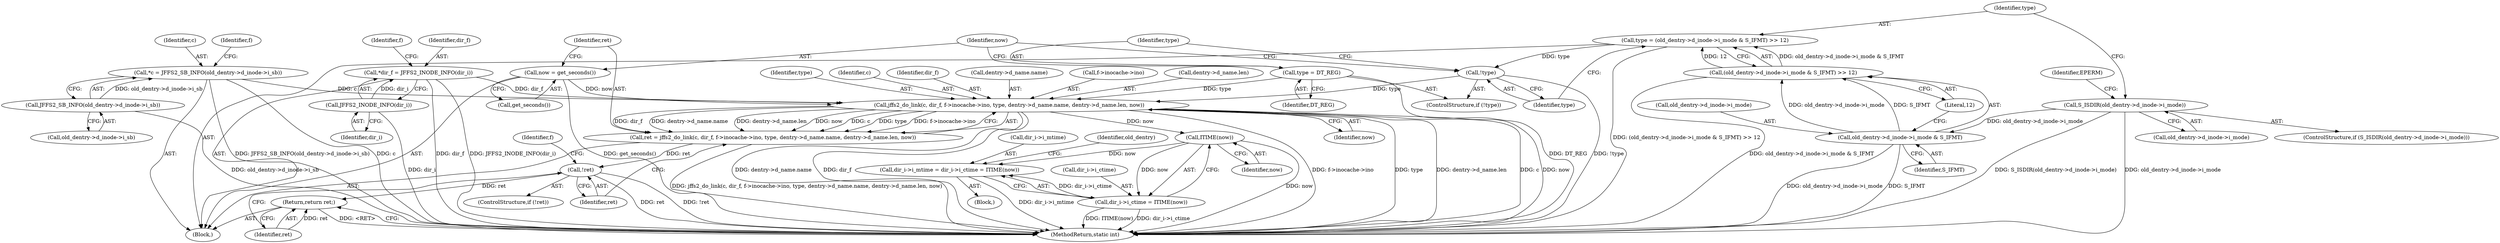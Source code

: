 digraph "0_infradead_9ed437c50d89eabae763dd422579f73fdebf288d_0@pointer" {
"1000369" [label="(Call,jffs2_do_link(c, dir_f, f->inocache->ino, type, dentry->d_name.name, dentry->d_name.len, now))"];
"1000306" [label="(Call,*c = JFFS2_SB_INFO(old_dentry->d_inode->i_sb))"];
"1000308" [label="(Call,JFFS2_SB_INFO(old_dentry->d_inode->i_sb))"];
"1000322" [label="(Call,*dir_f = JFFS2_INODE_INFO(dir_i))"];
"1000324" [label="(Call,JFFS2_INODE_INFO(dir_i))"];
"1000359" [label="(Call,!type)"];
"1000347" [label="(Call,type = (old_dentry->d_inode->i_mode & S_IFMT) >> 12)"];
"1000349" [label="(Call,(old_dentry->d_inode->i_mode & S_IFMT) >> 12)"];
"1000350" [label="(Call,old_dentry->d_inode->i_mode & S_IFMT)"];
"1000338" [label="(Call,S_ISDIR(old_dentry->d_inode->i_mode))"];
"1000361" [label="(Call,type = DT_REG)"];
"1000364" [label="(Call,now = get_seconds())"];
"1000367" [label="(Call,ret = jffs2_do_link(c, dir_f, f->inocache->ino, type, dentry->d_name.name, dentry->d_name.len, now))"];
"1000390" [label="(Call,!ret)"];
"1000437" [label="(Return,return ret;)"];
"1000428" [label="(Call,ITIME(now))"];
"1000420" [label="(Call,dir_i->i_mtime = dir_i->i_ctime = ITIME(now))"];
"1000424" [label="(Call,dir_i->i_ctime = ITIME(now))"];
"1000493" [label="(MethodReturn,static int)"];
"1000361" [label="(Call,type = DT_REG)"];
"1000338" [label="(Call,S_ISDIR(old_dentry->d_inode->i_mode))"];
"1000438" [label="(Identifier,ret)"];
"1000388" [label="(Identifier,now)"];
"1000378" [label="(Call,dentry->d_name.name)"];
"1000359" [label="(Call,!type)"];
"1000348" [label="(Identifier,type)"];
"1000366" [label="(Call,get_seconds())"];
"1000372" [label="(Call,f->inocache->ino)"];
"1000420" [label="(Call,dir_i->i_mtime = dir_i->i_ctime = ITIME(now))"];
"1000389" [label="(ControlStructure,if (!ret))"];
"1000324" [label="(Call,JFFS2_INODE_INFO(dir_i))"];
"1000367" [label="(Call,ret = jffs2_do_link(c, dir_f, f->inocache->ino, type, dentry->d_name.name, dentry->d_name.len, now))"];
"1000309" [label="(Call,old_dentry->d_inode->i_sb)"];
"1000368" [label="(Identifier,ret)"];
"1000383" [label="(Call,dentry->d_name.len)"];
"1000390" [label="(Call,!ret)"];
"1000424" [label="(Call,dir_i->i_ctime = ITIME(now))"];
"1000429" [label="(Identifier,now)"];
"1000337" [label="(ControlStructure,if (S_ISDIR(old_dentry->d_inode->i_mode)))"];
"1000357" [label="(Literal,12)"];
"1000377" [label="(Identifier,type)"];
"1000369" [label="(Call,jffs2_do_link(c, dir_f, f->inocache->ino, type, dentry->d_name.name, dentry->d_name.len, now))"];
"1000392" [label="(Block,)"];
"1000364" [label="(Call,now = get_seconds())"];
"1000428" [label="(Call,ITIME(now))"];
"1000363" [label="(Identifier,DT_REG)"];
"1000370" [label="(Identifier,c)"];
"1000351" [label="(Call,old_dentry->d_inode->i_mode)"];
"1000356" [label="(Identifier,S_IFMT)"];
"1000358" [label="(ControlStructure,if (!type))"];
"1000332" [label="(Identifier,f)"];
"1000425" [label="(Call,dir_i->i_ctime)"];
"1000306" [label="(Call,*c = JFFS2_SB_INFO(old_dentry->d_inode->i_sb))"];
"1000323" [label="(Identifier,dir_f)"];
"1000371" [label="(Identifier,dir_f)"];
"1000346" [label="(Identifier,EPERM)"];
"1000437" [label="(Return,return ret;)"];
"1000362" [label="(Identifier,type)"];
"1000349" [label="(Call,(old_dentry->d_inode->i_mode & S_IFMT) >> 12)"];
"1000350" [label="(Call,old_dentry->d_inode->i_mode & S_IFMT)"];
"1000304" [label="(Block,)"];
"1000421" [label="(Call,dir_i->i_mtime)"];
"1000325" [label="(Identifier,dir_i)"];
"1000365" [label="(Identifier,now)"];
"1000396" [label="(Identifier,f)"];
"1000360" [label="(Identifier,type)"];
"1000308" [label="(Call,JFFS2_SB_INFO(old_dentry->d_inode->i_sb))"];
"1000434" [label="(Identifier,old_dentry)"];
"1000307" [label="(Identifier,c)"];
"1000322" [label="(Call,*dir_f = JFFS2_INODE_INFO(dir_i))"];
"1000316" [label="(Identifier,f)"];
"1000339" [label="(Call,old_dentry->d_inode->i_mode)"];
"1000391" [label="(Identifier,ret)"];
"1000347" [label="(Call,type = (old_dentry->d_inode->i_mode & S_IFMT) >> 12)"];
"1000369" -> "1000367"  [label="AST: "];
"1000369" -> "1000388"  [label="CFG: "];
"1000370" -> "1000369"  [label="AST: "];
"1000371" -> "1000369"  [label="AST: "];
"1000372" -> "1000369"  [label="AST: "];
"1000377" -> "1000369"  [label="AST: "];
"1000378" -> "1000369"  [label="AST: "];
"1000383" -> "1000369"  [label="AST: "];
"1000388" -> "1000369"  [label="AST: "];
"1000367" -> "1000369"  [label="CFG: "];
"1000369" -> "1000493"  [label="DDG: type"];
"1000369" -> "1000493"  [label="DDG: dentry->d_name.len"];
"1000369" -> "1000493"  [label="DDG: c"];
"1000369" -> "1000493"  [label="DDG: now"];
"1000369" -> "1000493"  [label="DDG: dentry->d_name.name"];
"1000369" -> "1000493"  [label="DDG: f->inocache->ino"];
"1000369" -> "1000493"  [label="DDG: dir_f"];
"1000369" -> "1000367"  [label="DDG: dir_f"];
"1000369" -> "1000367"  [label="DDG: dentry->d_name.name"];
"1000369" -> "1000367"  [label="DDG: dentry->d_name.len"];
"1000369" -> "1000367"  [label="DDG: now"];
"1000369" -> "1000367"  [label="DDG: c"];
"1000369" -> "1000367"  [label="DDG: type"];
"1000369" -> "1000367"  [label="DDG: f->inocache->ino"];
"1000306" -> "1000369"  [label="DDG: c"];
"1000322" -> "1000369"  [label="DDG: dir_f"];
"1000359" -> "1000369"  [label="DDG: type"];
"1000361" -> "1000369"  [label="DDG: type"];
"1000364" -> "1000369"  [label="DDG: now"];
"1000369" -> "1000428"  [label="DDG: now"];
"1000306" -> "1000304"  [label="AST: "];
"1000306" -> "1000308"  [label="CFG: "];
"1000307" -> "1000306"  [label="AST: "];
"1000308" -> "1000306"  [label="AST: "];
"1000316" -> "1000306"  [label="CFG: "];
"1000306" -> "1000493"  [label="DDG: c"];
"1000306" -> "1000493"  [label="DDG: JFFS2_SB_INFO(old_dentry->d_inode->i_sb)"];
"1000308" -> "1000306"  [label="DDG: old_dentry->d_inode->i_sb"];
"1000308" -> "1000309"  [label="CFG: "];
"1000309" -> "1000308"  [label="AST: "];
"1000308" -> "1000493"  [label="DDG: old_dentry->d_inode->i_sb"];
"1000322" -> "1000304"  [label="AST: "];
"1000322" -> "1000324"  [label="CFG: "];
"1000323" -> "1000322"  [label="AST: "];
"1000324" -> "1000322"  [label="AST: "];
"1000332" -> "1000322"  [label="CFG: "];
"1000322" -> "1000493"  [label="DDG: JFFS2_INODE_INFO(dir_i)"];
"1000322" -> "1000493"  [label="DDG: dir_f"];
"1000324" -> "1000322"  [label="DDG: dir_i"];
"1000324" -> "1000325"  [label="CFG: "];
"1000325" -> "1000324"  [label="AST: "];
"1000324" -> "1000493"  [label="DDG: dir_i"];
"1000359" -> "1000358"  [label="AST: "];
"1000359" -> "1000360"  [label="CFG: "];
"1000360" -> "1000359"  [label="AST: "];
"1000362" -> "1000359"  [label="CFG: "];
"1000365" -> "1000359"  [label="CFG: "];
"1000359" -> "1000493"  [label="DDG: !type"];
"1000347" -> "1000359"  [label="DDG: type"];
"1000347" -> "1000304"  [label="AST: "];
"1000347" -> "1000349"  [label="CFG: "];
"1000348" -> "1000347"  [label="AST: "];
"1000349" -> "1000347"  [label="AST: "];
"1000360" -> "1000347"  [label="CFG: "];
"1000347" -> "1000493"  [label="DDG: (old_dentry->d_inode->i_mode & S_IFMT) >> 12"];
"1000349" -> "1000347"  [label="DDG: old_dentry->d_inode->i_mode & S_IFMT"];
"1000349" -> "1000347"  [label="DDG: 12"];
"1000349" -> "1000357"  [label="CFG: "];
"1000350" -> "1000349"  [label="AST: "];
"1000357" -> "1000349"  [label="AST: "];
"1000349" -> "1000493"  [label="DDG: old_dentry->d_inode->i_mode & S_IFMT"];
"1000350" -> "1000349"  [label="DDG: old_dentry->d_inode->i_mode"];
"1000350" -> "1000349"  [label="DDG: S_IFMT"];
"1000350" -> "1000356"  [label="CFG: "];
"1000351" -> "1000350"  [label="AST: "];
"1000356" -> "1000350"  [label="AST: "];
"1000357" -> "1000350"  [label="CFG: "];
"1000350" -> "1000493"  [label="DDG: S_IFMT"];
"1000350" -> "1000493"  [label="DDG: old_dentry->d_inode->i_mode"];
"1000338" -> "1000350"  [label="DDG: old_dentry->d_inode->i_mode"];
"1000338" -> "1000337"  [label="AST: "];
"1000338" -> "1000339"  [label="CFG: "];
"1000339" -> "1000338"  [label="AST: "];
"1000346" -> "1000338"  [label="CFG: "];
"1000348" -> "1000338"  [label="CFG: "];
"1000338" -> "1000493"  [label="DDG: old_dentry->d_inode->i_mode"];
"1000338" -> "1000493"  [label="DDG: S_ISDIR(old_dentry->d_inode->i_mode)"];
"1000361" -> "1000358"  [label="AST: "];
"1000361" -> "1000363"  [label="CFG: "];
"1000362" -> "1000361"  [label="AST: "];
"1000363" -> "1000361"  [label="AST: "];
"1000365" -> "1000361"  [label="CFG: "];
"1000361" -> "1000493"  [label="DDG: DT_REG"];
"1000364" -> "1000304"  [label="AST: "];
"1000364" -> "1000366"  [label="CFG: "];
"1000365" -> "1000364"  [label="AST: "];
"1000366" -> "1000364"  [label="AST: "];
"1000368" -> "1000364"  [label="CFG: "];
"1000364" -> "1000493"  [label="DDG: get_seconds()"];
"1000367" -> "1000304"  [label="AST: "];
"1000368" -> "1000367"  [label="AST: "];
"1000391" -> "1000367"  [label="CFG: "];
"1000367" -> "1000493"  [label="DDG: jffs2_do_link(c, dir_f, f->inocache->ino, type, dentry->d_name.name, dentry->d_name.len, now)"];
"1000367" -> "1000390"  [label="DDG: ret"];
"1000390" -> "1000389"  [label="AST: "];
"1000390" -> "1000391"  [label="CFG: "];
"1000391" -> "1000390"  [label="AST: "];
"1000396" -> "1000390"  [label="CFG: "];
"1000438" -> "1000390"  [label="CFG: "];
"1000390" -> "1000493"  [label="DDG: !ret"];
"1000390" -> "1000493"  [label="DDG: ret"];
"1000390" -> "1000437"  [label="DDG: ret"];
"1000437" -> "1000304"  [label="AST: "];
"1000437" -> "1000438"  [label="CFG: "];
"1000438" -> "1000437"  [label="AST: "];
"1000493" -> "1000437"  [label="CFG: "];
"1000437" -> "1000493"  [label="DDG: <RET>"];
"1000438" -> "1000437"  [label="DDG: ret"];
"1000428" -> "1000424"  [label="AST: "];
"1000428" -> "1000429"  [label="CFG: "];
"1000429" -> "1000428"  [label="AST: "];
"1000424" -> "1000428"  [label="CFG: "];
"1000428" -> "1000493"  [label="DDG: now"];
"1000428" -> "1000420"  [label="DDG: now"];
"1000428" -> "1000424"  [label="DDG: now"];
"1000420" -> "1000392"  [label="AST: "];
"1000420" -> "1000424"  [label="CFG: "];
"1000421" -> "1000420"  [label="AST: "];
"1000424" -> "1000420"  [label="AST: "];
"1000434" -> "1000420"  [label="CFG: "];
"1000420" -> "1000493"  [label="DDG: dir_i->i_mtime"];
"1000424" -> "1000420"  [label="DDG: dir_i->i_ctime"];
"1000425" -> "1000424"  [label="AST: "];
"1000424" -> "1000493"  [label="DDG: ITIME(now)"];
"1000424" -> "1000493"  [label="DDG: dir_i->i_ctime"];
}
